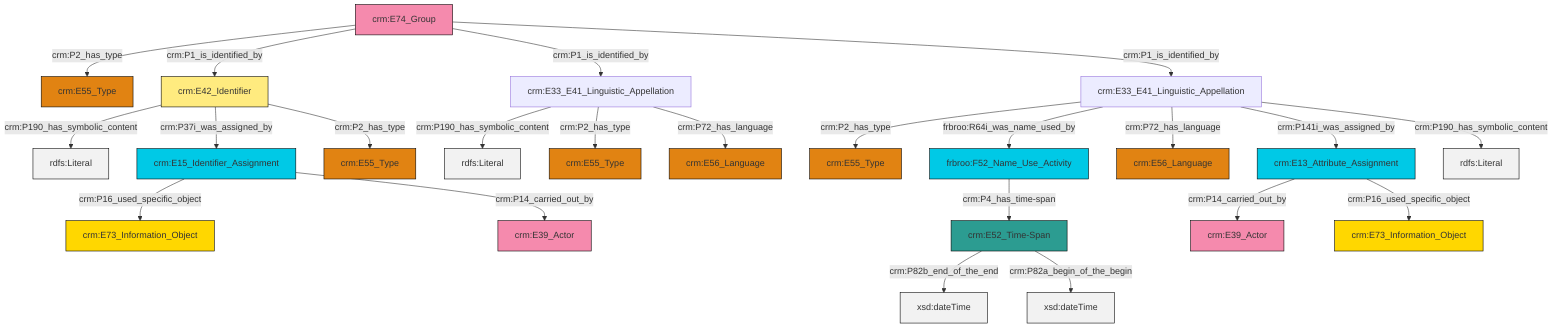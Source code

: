 graph TD
classDef Literal fill:#f2f2f2,stroke:#000000;
classDef CRM_Entity fill:#FFFFFF,stroke:#000000;
classDef Temporal_Entity fill:#00C9E6, stroke:#000000;
classDef Type fill:#E18312, stroke:#000000;
classDef Time-Span fill:#2C9C91, stroke:#000000;
classDef Appellation fill:#FFEB7F, stroke:#000000;
classDef Place fill:#008836, stroke:#000000;
classDef Persistent_Item fill:#B266B2, stroke:#000000;
classDef Conceptual_Object fill:#FFD700, stroke:#000000;
classDef Physical_Thing fill:#D2B48C, stroke:#000000;
classDef Actor fill:#f58aad, stroke:#000000;
classDef PC_Classes fill:#4ce600, stroke:#000000;
classDef Multi fill:#cccccc,stroke:#000000;

2["crm:E33_E41_Linguistic_Appellation"]:::Default -->|crm:P2_has_type| 3["crm:E55_Type"]:::Type
4["crm:E74_Group"]:::Actor -->|crm:P2_has_type| 5["crm:E55_Type"]:::Type
6["crm:E33_E41_Linguistic_Appellation"]:::Default -->|crm:P190_has_symbolic_content| 7[rdfs:Literal]:::Literal
2["crm:E33_E41_Linguistic_Appellation"]:::Default -->|frbroo:R64i_was_name_used_by| 10["frbroo:F52_Name_Use_Activity"]:::Temporal_Entity
17["crm:E42_Identifier"]:::Appellation -->|crm:P190_has_symbolic_content| 18[rdfs:Literal]:::Literal
2["crm:E33_E41_Linguistic_Appellation"]:::Default -->|crm:P72_has_language| 22["crm:E56_Language"]:::Type
6["crm:E33_E41_Linguistic_Appellation"]:::Default -->|crm:P2_has_type| 23["crm:E55_Type"]:::Type
8["crm:E52_Time-Span"]:::Time-Span -->|crm:P82b_end_of_the_end| 25[xsd:dateTime]:::Literal
28["crm:E13_Attribute_Assignment"]:::Temporal_Entity -->|crm:P14_carried_out_by| 14["crm:E39_Actor"]:::Actor
28["crm:E13_Attribute_Assignment"]:::Temporal_Entity -->|crm:P16_used_specific_object| 0["crm:E73_Information_Object"]:::Conceptual_Object
17["crm:E42_Identifier"]:::Appellation -->|crm:P37i_was_assigned_by| 30["crm:E15_Identifier_Assignment"]:::Temporal_Entity
4["crm:E74_Group"]:::Actor -->|crm:P1_is_identified_by| 17["crm:E42_Identifier"]:::Appellation
17["crm:E42_Identifier"]:::Appellation -->|crm:P2_has_type| 20["crm:E55_Type"]:::Type
8["crm:E52_Time-Span"]:::Time-Span -->|crm:P82a_begin_of_the_begin| 35[xsd:dateTime]:::Literal
2["crm:E33_E41_Linguistic_Appellation"]:::Default -->|crm:P141i_was_assigned_by| 28["crm:E13_Attribute_Assignment"]:::Temporal_Entity
30["crm:E15_Identifier_Assignment"]:::Temporal_Entity -->|crm:P16_used_specific_object| 26["crm:E73_Information_Object"]:::Conceptual_Object
2["crm:E33_E41_Linguistic_Appellation"]:::Default -->|crm:P190_has_symbolic_content| 36[rdfs:Literal]:::Literal
4["crm:E74_Group"]:::Actor -->|crm:P1_is_identified_by| 6["crm:E33_E41_Linguistic_Appellation"]:::Default
6["crm:E33_E41_Linguistic_Appellation"]:::Default -->|crm:P72_has_language| 40["crm:E56_Language"]:::Type
10["frbroo:F52_Name_Use_Activity"]:::Temporal_Entity -->|crm:P4_has_time-span| 8["crm:E52_Time-Span"]:::Time-Span
30["crm:E15_Identifier_Assignment"]:::Temporal_Entity -->|crm:P14_carried_out_by| 12["crm:E39_Actor"]:::Actor
4["crm:E74_Group"]:::Actor -->|crm:P1_is_identified_by| 2["crm:E33_E41_Linguistic_Appellation"]:::Default